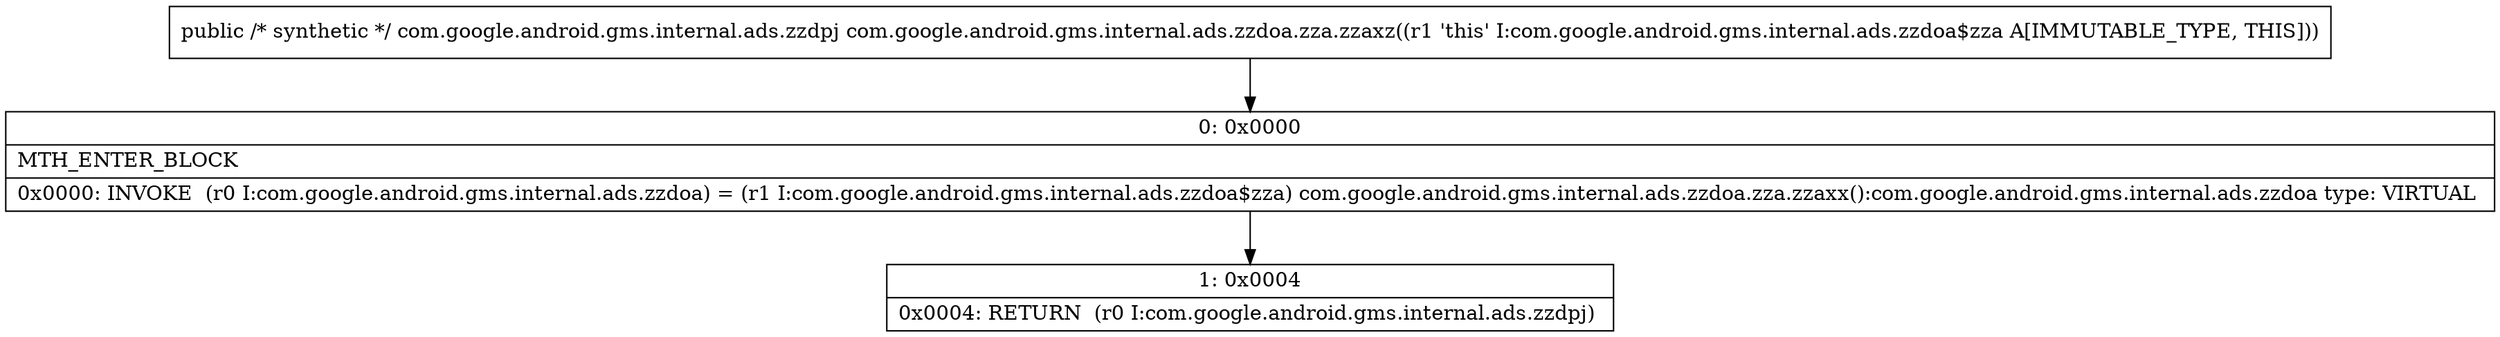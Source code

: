 digraph "CFG forcom.google.android.gms.internal.ads.zzdoa.zza.zzaxz()Lcom\/google\/android\/gms\/internal\/ads\/zzdpj;" {
Node_0 [shape=record,label="{0\:\ 0x0000|MTH_ENTER_BLOCK\l|0x0000: INVOKE  (r0 I:com.google.android.gms.internal.ads.zzdoa) = (r1 I:com.google.android.gms.internal.ads.zzdoa$zza) com.google.android.gms.internal.ads.zzdoa.zza.zzaxx():com.google.android.gms.internal.ads.zzdoa type: VIRTUAL \l}"];
Node_1 [shape=record,label="{1\:\ 0x0004|0x0004: RETURN  (r0 I:com.google.android.gms.internal.ads.zzdpj) \l}"];
MethodNode[shape=record,label="{public \/* synthetic *\/ com.google.android.gms.internal.ads.zzdpj com.google.android.gms.internal.ads.zzdoa.zza.zzaxz((r1 'this' I:com.google.android.gms.internal.ads.zzdoa$zza A[IMMUTABLE_TYPE, THIS])) }"];
MethodNode -> Node_0;
Node_0 -> Node_1;
}

